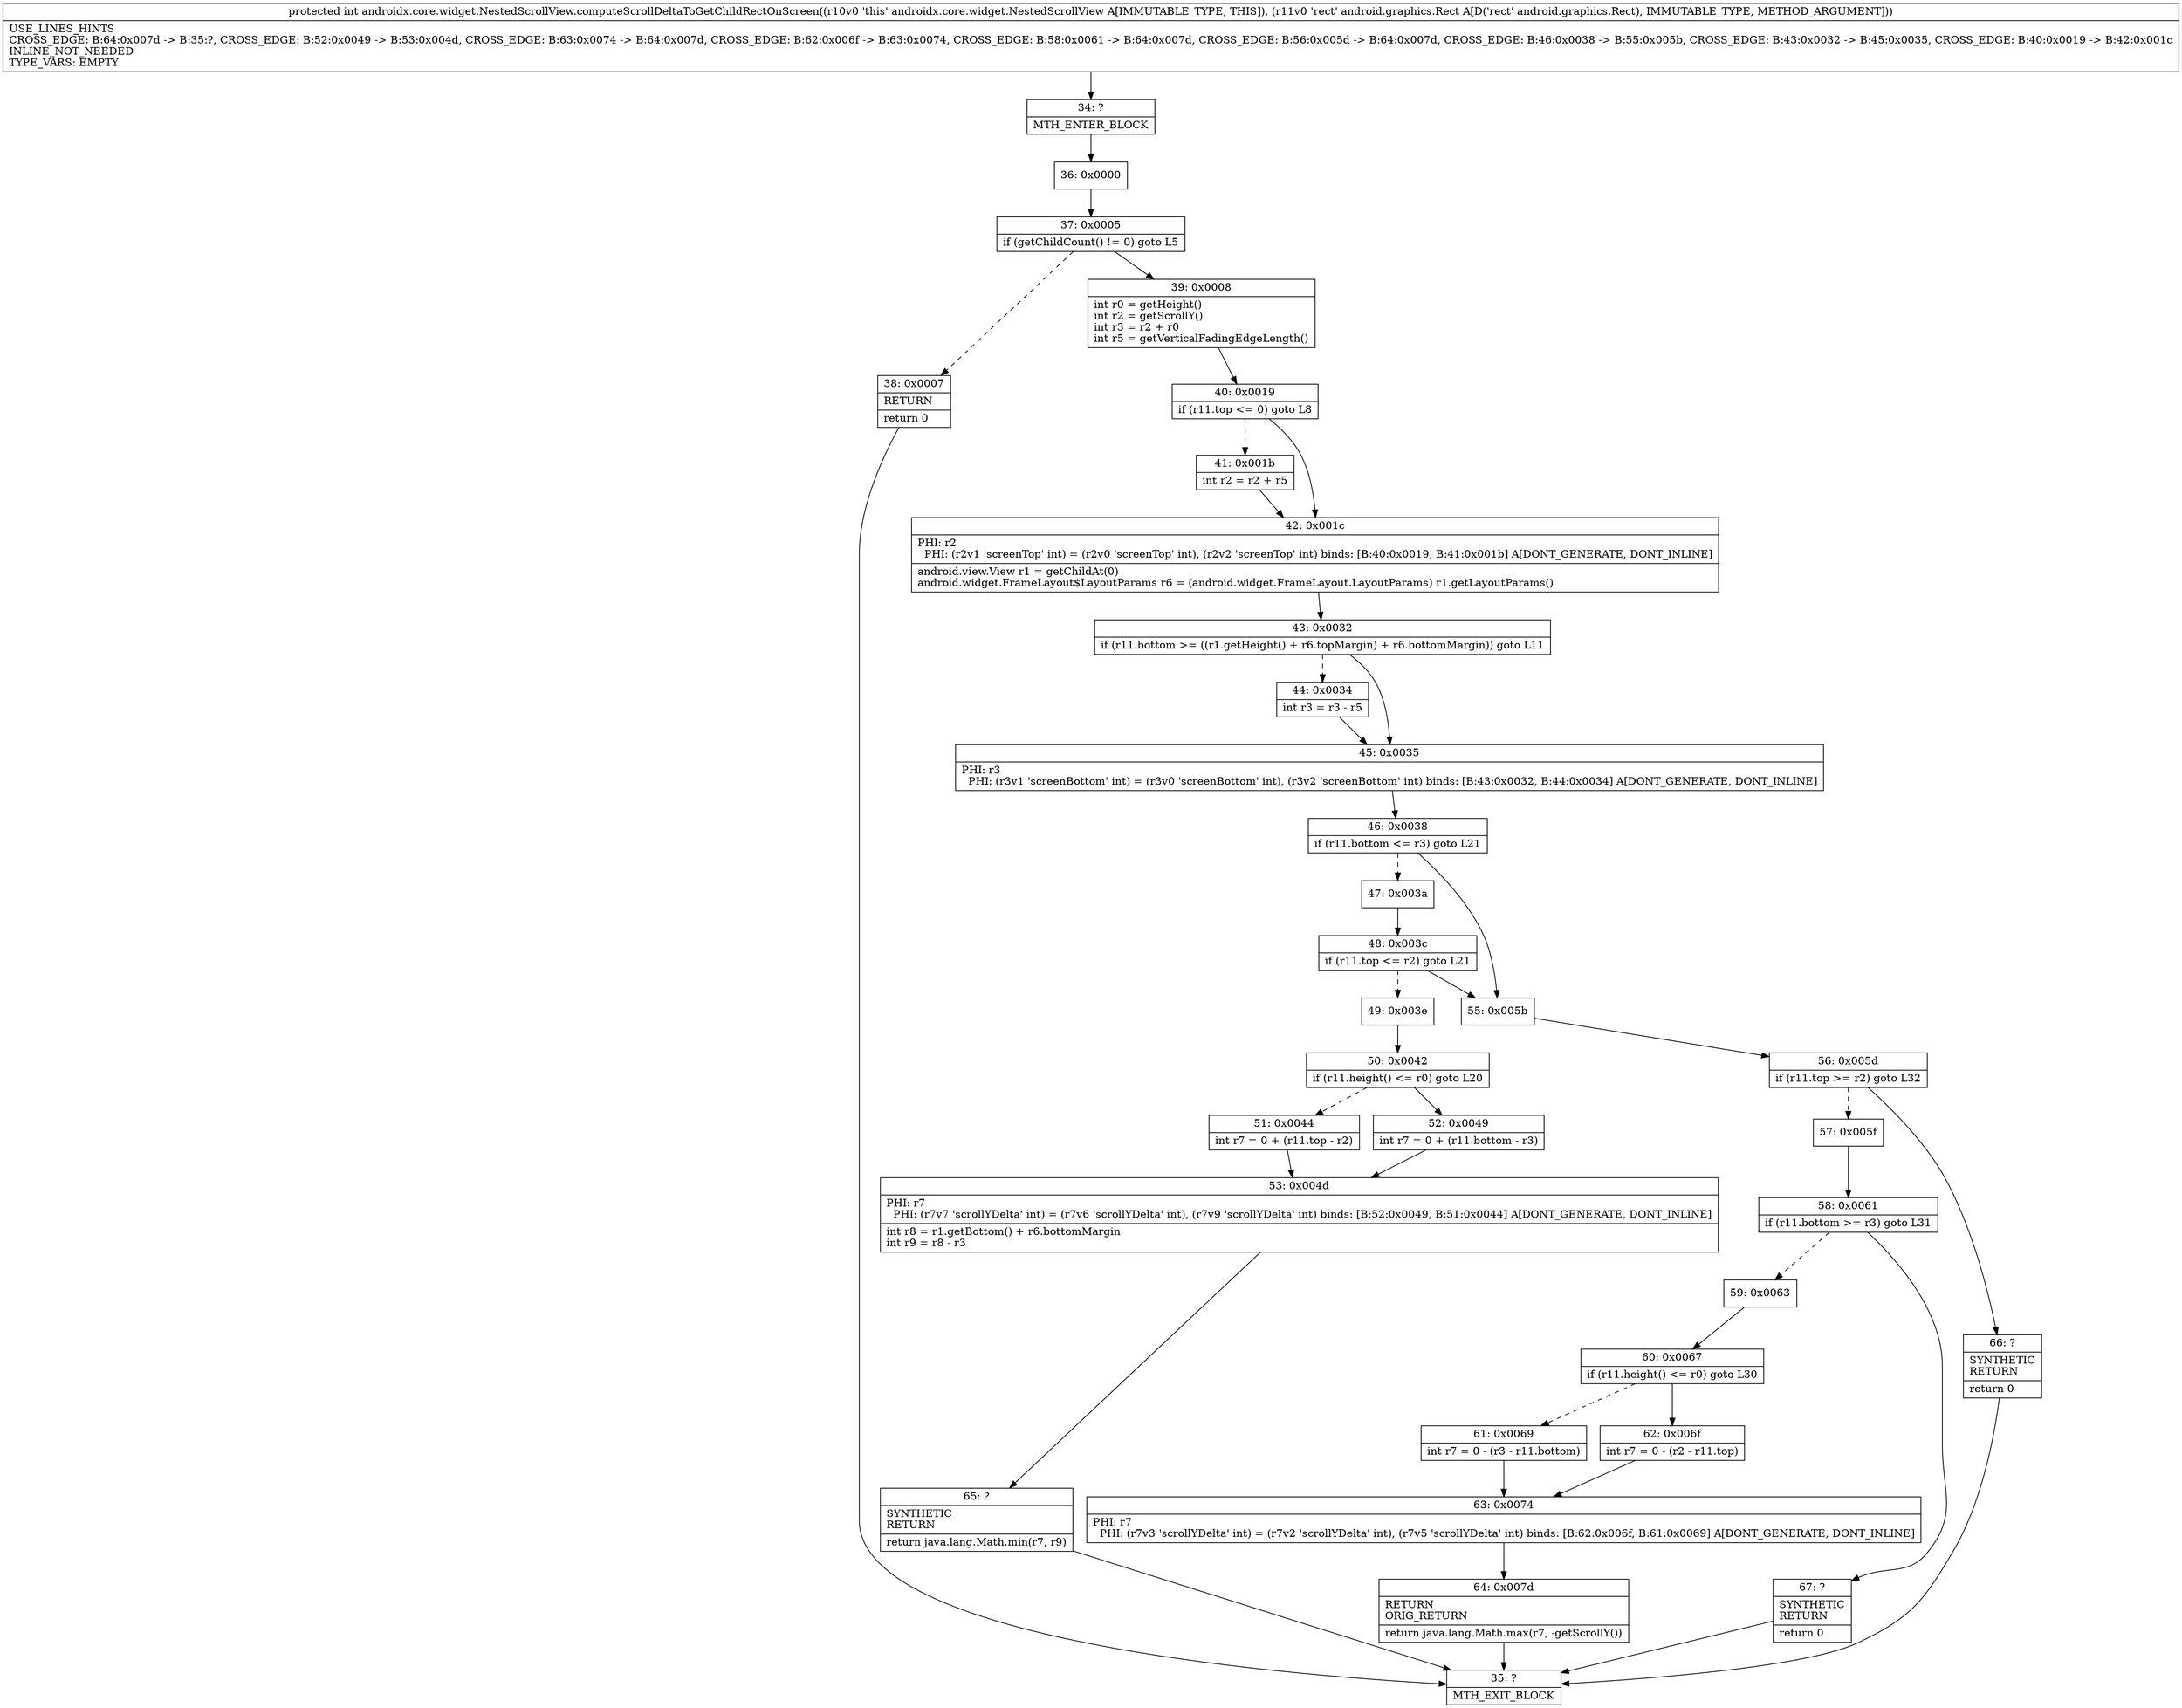 digraph "CFG forandroidx.core.widget.NestedScrollView.computeScrollDeltaToGetChildRectOnScreen(Landroid\/graphics\/Rect;)I" {
Node_34 [shape=record,label="{34\:\ ?|MTH_ENTER_BLOCK\l}"];
Node_36 [shape=record,label="{36\:\ 0x0000}"];
Node_37 [shape=record,label="{37\:\ 0x0005|if (getChildCount() != 0) goto L5\l}"];
Node_38 [shape=record,label="{38\:\ 0x0007|RETURN\l|return 0\l}"];
Node_35 [shape=record,label="{35\:\ ?|MTH_EXIT_BLOCK\l}"];
Node_39 [shape=record,label="{39\:\ 0x0008|int r0 = getHeight()\lint r2 = getScrollY()\lint r3 = r2 + r0\lint r5 = getVerticalFadingEdgeLength()\l}"];
Node_40 [shape=record,label="{40\:\ 0x0019|if (r11.top \<= 0) goto L8\l}"];
Node_41 [shape=record,label="{41\:\ 0x001b|int r2 = r2 + r5\l}"];
Node_42 [shape=record,label="{42\:\ 0x001c|PHI: r2 \l  PHI: (r2v1 'screenTop' int) = (r2v0 'screenTop' int), (r2v2 'screenTop' int) binds: [B:40:0x0019, B:41:0x001b] A[DONT_GENERATE, DONT_INLINE]\l|android.view.View r1 = getChildAt(0)\landroid.widget.FrameLayout$LayoutParams r6 = (android.widget.FrameLayout.LayoutParams) r1.getLayoutParams()\l}"];
Node_43 [shape=record,label="{43\:\ 0x0032|if (r11.bottom \>= ((r1.getHeight() + r6.topMargin) + r6.bottomMargin)) goto L11\l}"];
Node_44 [shape=record,label="{44\:\ 0x0034|int r3 = r3 \- r5\l}"];
Node_45 [shape=record,label="{45\:\ 0x0035|PHI: r3 \l  PHI: (r3v1 'screenBottom' int) = (r3v0 'screenBottom' int), (r3v2 'screenBottom' int) binds: [B:43:0x0032, B:44:0x0034] A[DONT_GENERATE, DONT_INLINE]\l}"];
Node_46 [shape=record,label="{46\:\ 0x0038|if (r11.bottom \<= r3) goto L21\l}"];
Node_47 [shape=record,label="{47\:\ 0x003a}"];
Node_48 [shape=record,label="{48\:\ 0x003c|if (r11.top \<= r2) goto L21\l}"];
Node_49 [shape=record,label="{49\:\ 0x003e}"];
Node_50 [shape=record,label="{50\:\ 0x0042|if (r11.height() \<= r0) goto L20\l}"];
Node_51 [shape=record,label="{51\:\ 0x0044|int r7 = 0 + (r11.top \- r2)\l}"];
Node_53 [shape=record,label="{53\:\ 0x004d|PHI: r7 \l  PHI: (r7v7 'scrollYDelta' int) = (r7v6 'scrollYDelta' int), (r7v9 'scrollYDelta' int) binds: [B:52:0x0049, B:51:0x0044] A[DONT_GENERATE, DONT_INLINE]\l|int r8 = r1.getBottom() + r6.bottomMargin\lint r9 = r8 \- r3\l}"];
Node_65 [shape=record,label="{65\:\ ?|SYNTHETIC\lRETURN\l|return java.lang.Math.min(r7, r9)\l}"];
Node_52 [shape=record,label="{52\:\ 0x0049|int r7 = 0 + (r11.bottom \- r3)\l}"];
Node_55 [shape=record,label="{55\:\ 0x005b}"];
Node_56 [shape=record,label="{56\:\ 0x005d|if (r11.top \>= r2) goto L32\l}"];
Node_57 [shape=record,label="{57\:\ 0x005f}"];
Node_58 [shape=record,label="{58\:\ 0x0061|if (r11.bottom \>= r3) goto L31\l}"];
Node_59 [shape=record,label="{59\:\ 0x0063}"];
Node_60 [shape=record,label="{60\:\ 0x0067|if (r11.height() \<= r0) goto L30\l}"];
Node_61 [shape=record,label="{61\:\ 0x0069|int r7 = 0 \- (r3 \- r11.bottom)\l}"];
Node_63 [shape=record,label="{63\:\ 0x0074|PHI: r7 \l  PHI: (r7v3 'scrollYDelta' int) = (r7v2 'scrollYDelta' int), (r7v5 'scrollYDelta' int) binds: [B:62:0x006f, B:61:0x0069] A[DONT_GENERATE, DONT_INLINE]\l}"];
Node_64 [shape=record,label="{64\:\ 0x007d|RETURN\lORIG_RETURN\l|return java.lang.Math.max(r7, \-getScrollY())\l}"];
Node_62 [shape=record,label="{62\:\ 0x006f|int r7 = 0 \- (r2 \- r11.top)\l}"];
Node_67 [shape=record,label="{67\:\ ?|SYNTHETIC\lRETURN\l|return 0\l}"];
Node_66 [shape=record,label="{66\:\ ?|SYNTHETIC\lRETURN\l|return 0\l}"];
MethodNode[shape=record,label="{protected int androidx.core.widget.NestedScrollView.computeScrollDeltaToGetChildRectOnScreen((r10v0 'this' androidx.core.widget.NestedScrollView A[IMMUTABLE_TYPE, THIS]), (r11v0 'rect' android.graphics.Rect A[D('rect' android.graphics.Rect), IMMUTABLE_TYPE, METHOD_ARGUMENT]))  | USE_LINES_HINTS\lCROSS_EDGE: B:64:0x007d \-\> B:35:?, CROSS_EDGE: B:52:0x0049 \-\> B:53:0x004d, CROSS_EDGE: B:63:0x0074 \-\> B:64:0x007d, CROSS_EDGE: B:62:0x006f \-\> B:63:0x0074, CROSS_EDGE: B:58:0x0061 \-\> B:64:0x007d, CROSS_EDGE: B:56:0x005d \-\> B:64:0x007d, CROSS_EDGE: B:46:0x0038 \-\> B:55:0x005b, CROSS_EDGE: B:43:0x0032 \-\> B:45:0x0035, CROSS_EDGE: B:40:0x0019 \-\> B:42:0x001c\lINLINE_NOT_NEEDED\lTYPE_VARS: EMPTY\l}"];
MethodNode -> Node_34;Node_34 -> Node_36;
Node_36 -> Node_37;
Node_37 -> Node_38[style=dashed];
Node_37 -> Node_39;
Node_38 -> Node_35;
Node_39 -> Node_40;
Node_40 -> Node_41[style=dashed];
Node_40 -> Node_42;
Node_41 -> Node_42;
Node_42 -> Node_43;
Node_43 -> Node_44[style=dashed];
Node_43 -> Node_45;
Node_44 -> Node_45;
Node_45 -> Node_46;
Node_46 -> Node_47[style=dashed];
Node_46 -> Node_55;
Node_47 -> Node_48;
Node_48 -> Node_49[style=dashed];
Node_48 -> Node_55;
Node_49 -> Node_50;
Node_50 -> Node_51[style=dashed];
Node_50 -> Node_52;
Node_51 -> Node_53;
Node_53 -> Node_65;
Node_65 -> Node_35;
Node_52 -> Node_53;
Node_55 -> Node_56;
Node_56 -> Node_57[style=dashed];
Node_56 -> Node_66;
Node_57 -> Node_58;
Node_58 -> Node_59[style=dashed];
Node_58 -> Node_67;
Node_59 -> Node_60;
Node_60 -> Node_61[style=dashed];
Node_60 -> Node_62;
Node_61 -> Node_63;
Node_63 -> Node_64;
Node_64 -> Node_35;
Node_62 -> Node_63;
Node_67 -> Node_35;
Node_66 -> Node_35;
}

